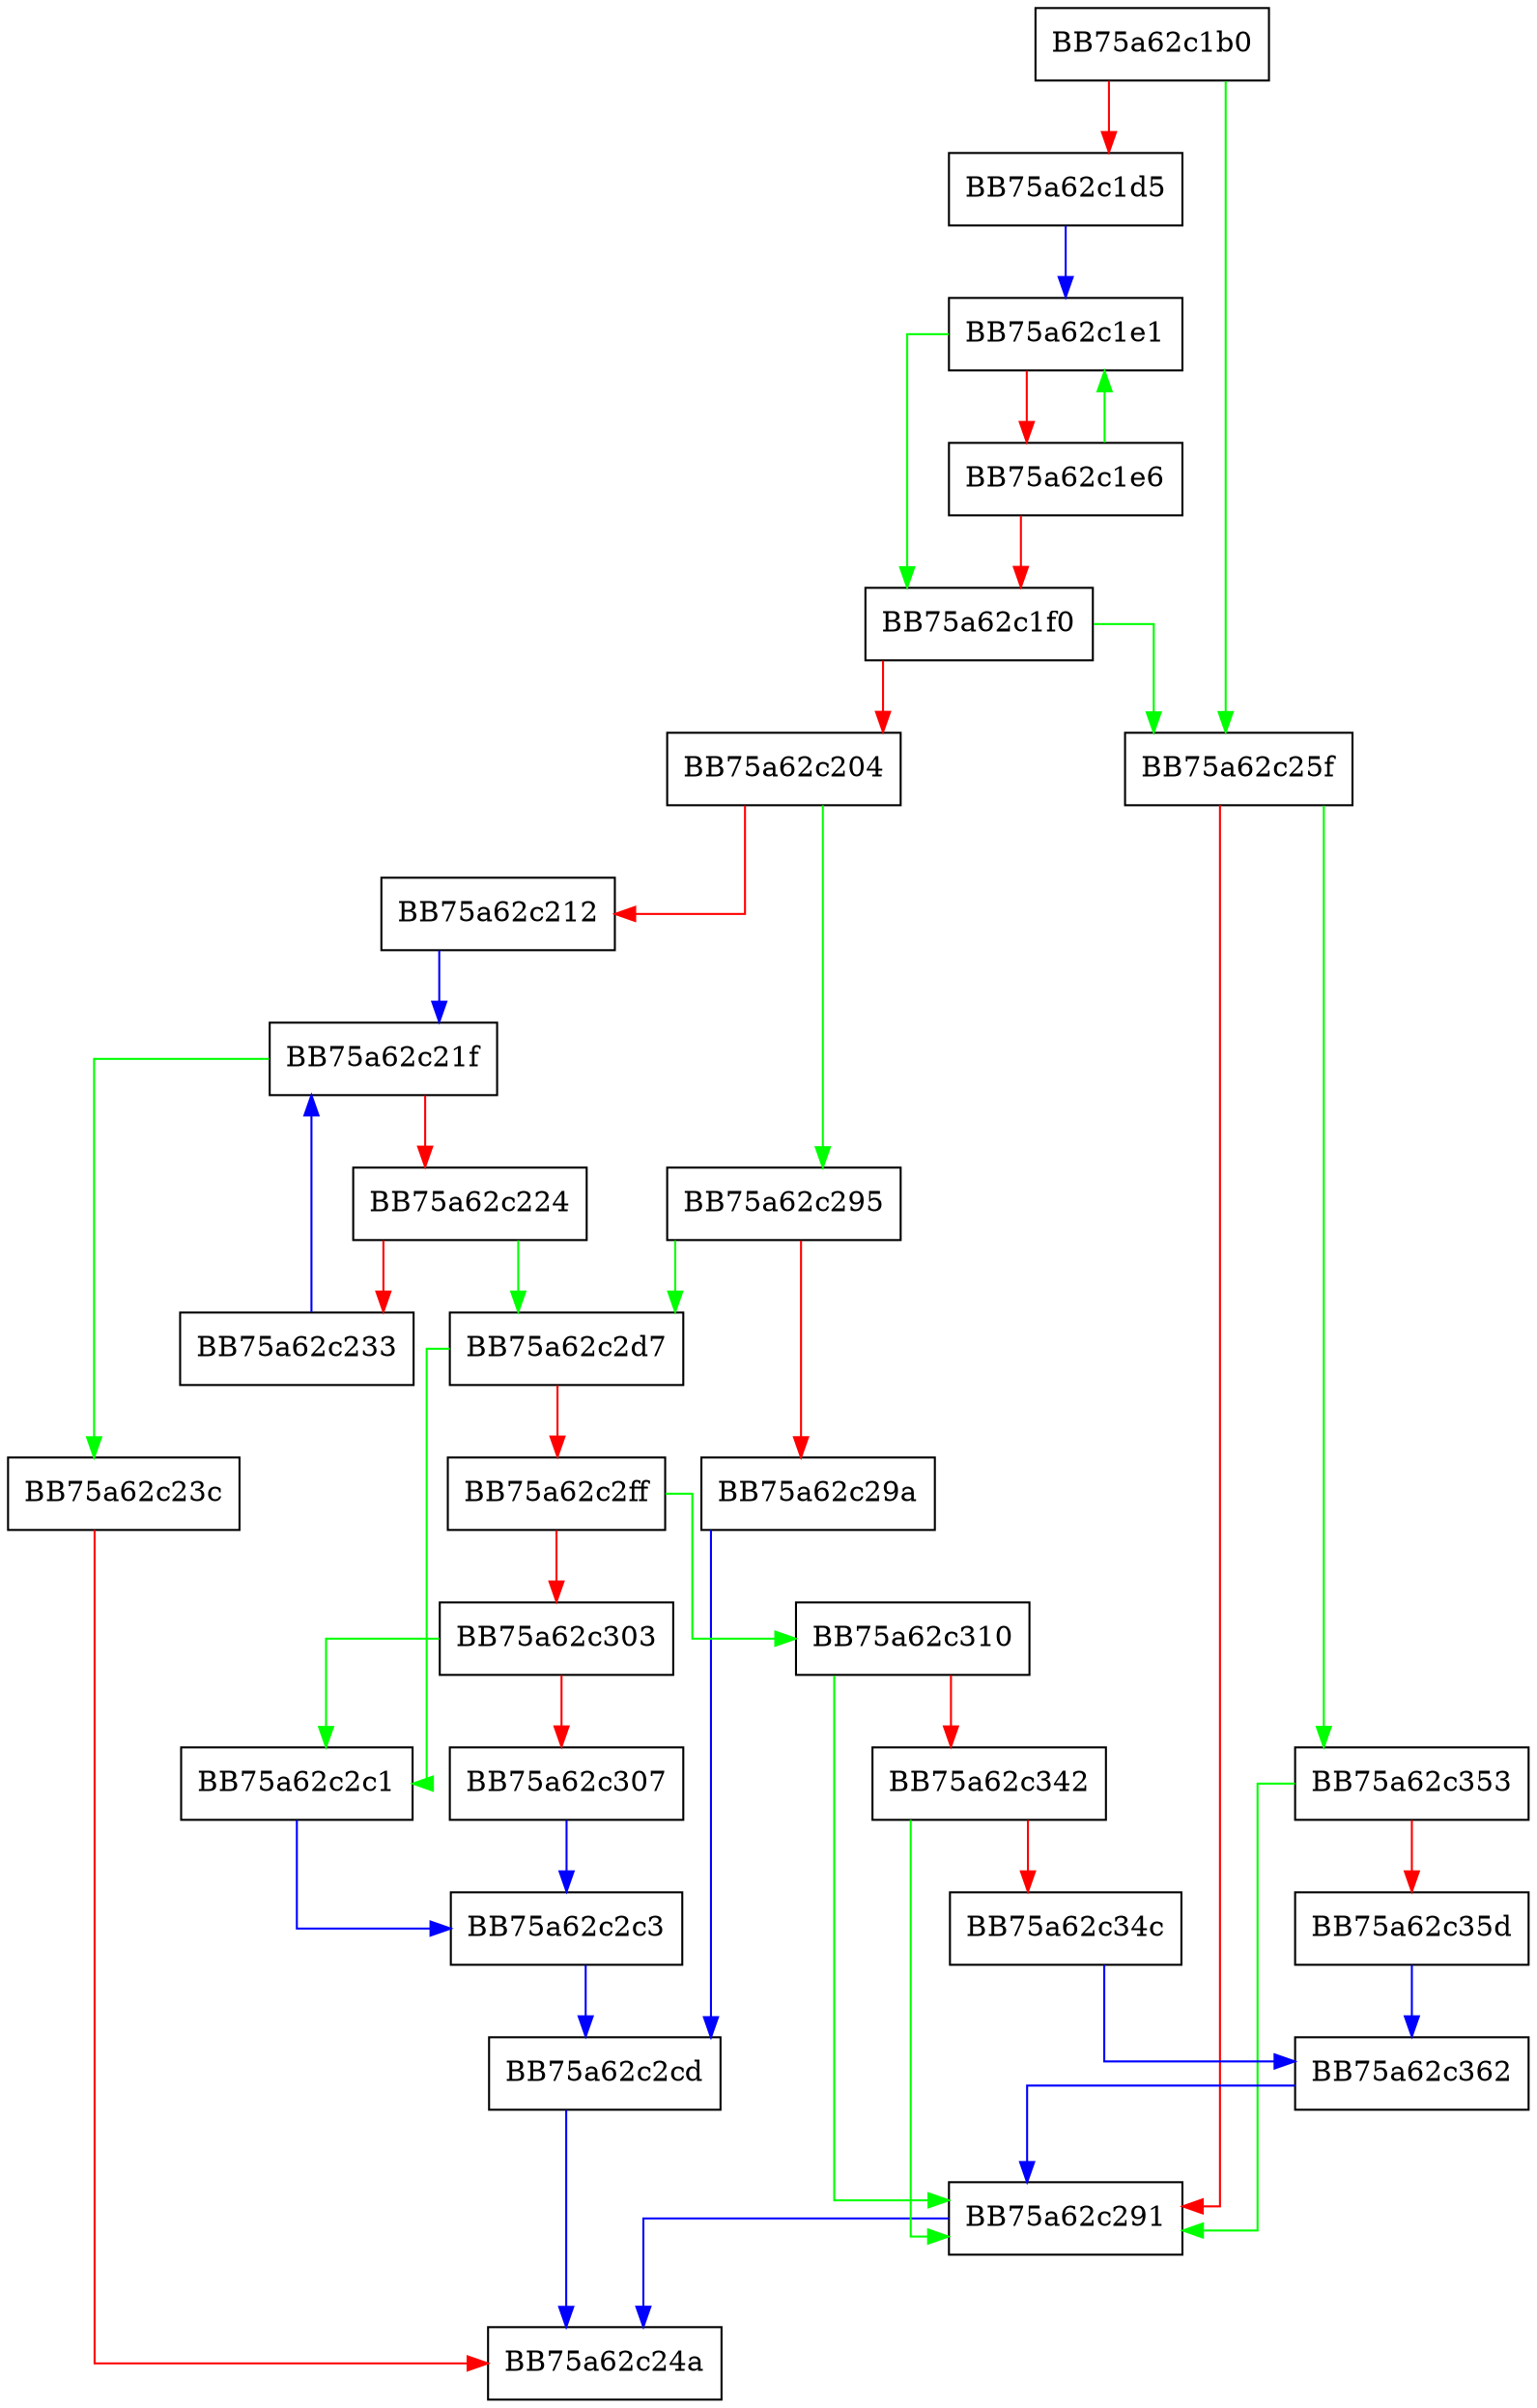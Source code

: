digraph GetResourceCategory {
  node [shape="box"];
  graph [splines=ortho];
  BB75a62c1b0 -> BB75a62c25f [color="green"];
  BB75a62c1b0 -> BB75a62c1d5 [color="red"];
  BB75a62c1d5 -> BB75a62c1e1 [color="blue"];
  BB75a62c1e1 -> BB75a62c1f0 [color="green"];
  BB75a62c1e1 -> BB75a62c1e6 [color="red"];
  BB75a62c1e6 -> BB75a62c1e1 [color="green"];
  BB75a62c1e6 -> BB75a62c1f0 [color="red"];
  BB75a62c1f0 -> BB75a62c25f [color="green"];
  BB75a62c1f0 -> BB75a62c204 [color="red"];
  BB75a62c204 -> BB75a62c295 [color="green"];
  BB75a62c204 -> BB75a62c212 [color="red"];
  BB75a62c212 -> BB75a62c21f [color="blue"];
  BB75a62c21f -> BB75a62c23c [color="green"];
  BB75a62c21f -> BB75a62c224 [color="red"];
  BB75a62c224 -> BB75a62c2d7 [color="green"];
  BB75a62c224 -> BB75a62c233 [color="red"];
  BB75a62c233 -> BB75a62c21f [color="blue"];
  BB75a62c23c -> BB75a62c24a [color="red"];
  BB75a62c25f -> BB75a62c353 [color="green"];
  BB75a62c25f -> BB75a62c291 [color="red"];
  BB75a62c291 -> BB75a62c24a [color="blue"];
  BB75a62c295 -> BB75a62c2d7 [color="green"];
  BB75a62c295 -> BB75a62c29a [color="red"];
  BB75a62c29a -> BB75a62c2cd [color="blue"];
  BB75a62c2c1 -> BB75a62c2c3 [color="blue"];
  BB75a62c2c3 -> BB75a62c2cd [color="blue"];
  BB75a62c2cd -> BB75a62c24a [color="blue"];
  BB75a62c2d7 -> BB75a62c2c1 [color="green"];
  BB75a62c2d7 -> BB75a62c2ff [color="red"];
  BB75a62c2ff -> BB75a62c310 [color="green"];
  BB75a62c2ff -> BB75a62c303 [color="red"];
  BB75a62c303 -> BB75a62c2c1 [color="green"];
  BB75a62c303 -> BB75a62c307 [color="red"];
  BB75a62c307 -> BB75a62c2c3 [color="blue"];
  BB75a62c310 -> BB75a62c291 [color="green"];
  BB75a62c310 -> BB75a62c342 [color="red"];
  BB75a62c342 -> BB75a62c291 [color="green"];
  BB75a62c342 -> BB75a62c34c [color="red"];
  BB75a62c34c -> BB75a62c362 [color="blue"];
  BB75a62c353 -> BB75a62c291 [color="green"];
  BB75a62c353 -> BB75a62c35d [color="red"];
  BB75a62c35d -> BB75a62c362 [color="blue"];
  BB75a62c362 -> BB75a62c291 [color="blue"];
}